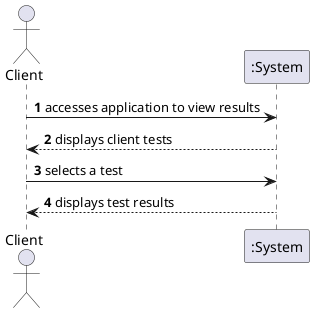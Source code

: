 @startuml
actor Client as admin
participant ":System" as sys

admin -> sys : **1** accesses application to view results
sys --> admin : **2** displays client tests
admin -> sys : **3** selects a test
sys --> admin : **4** displays test results
@enduml